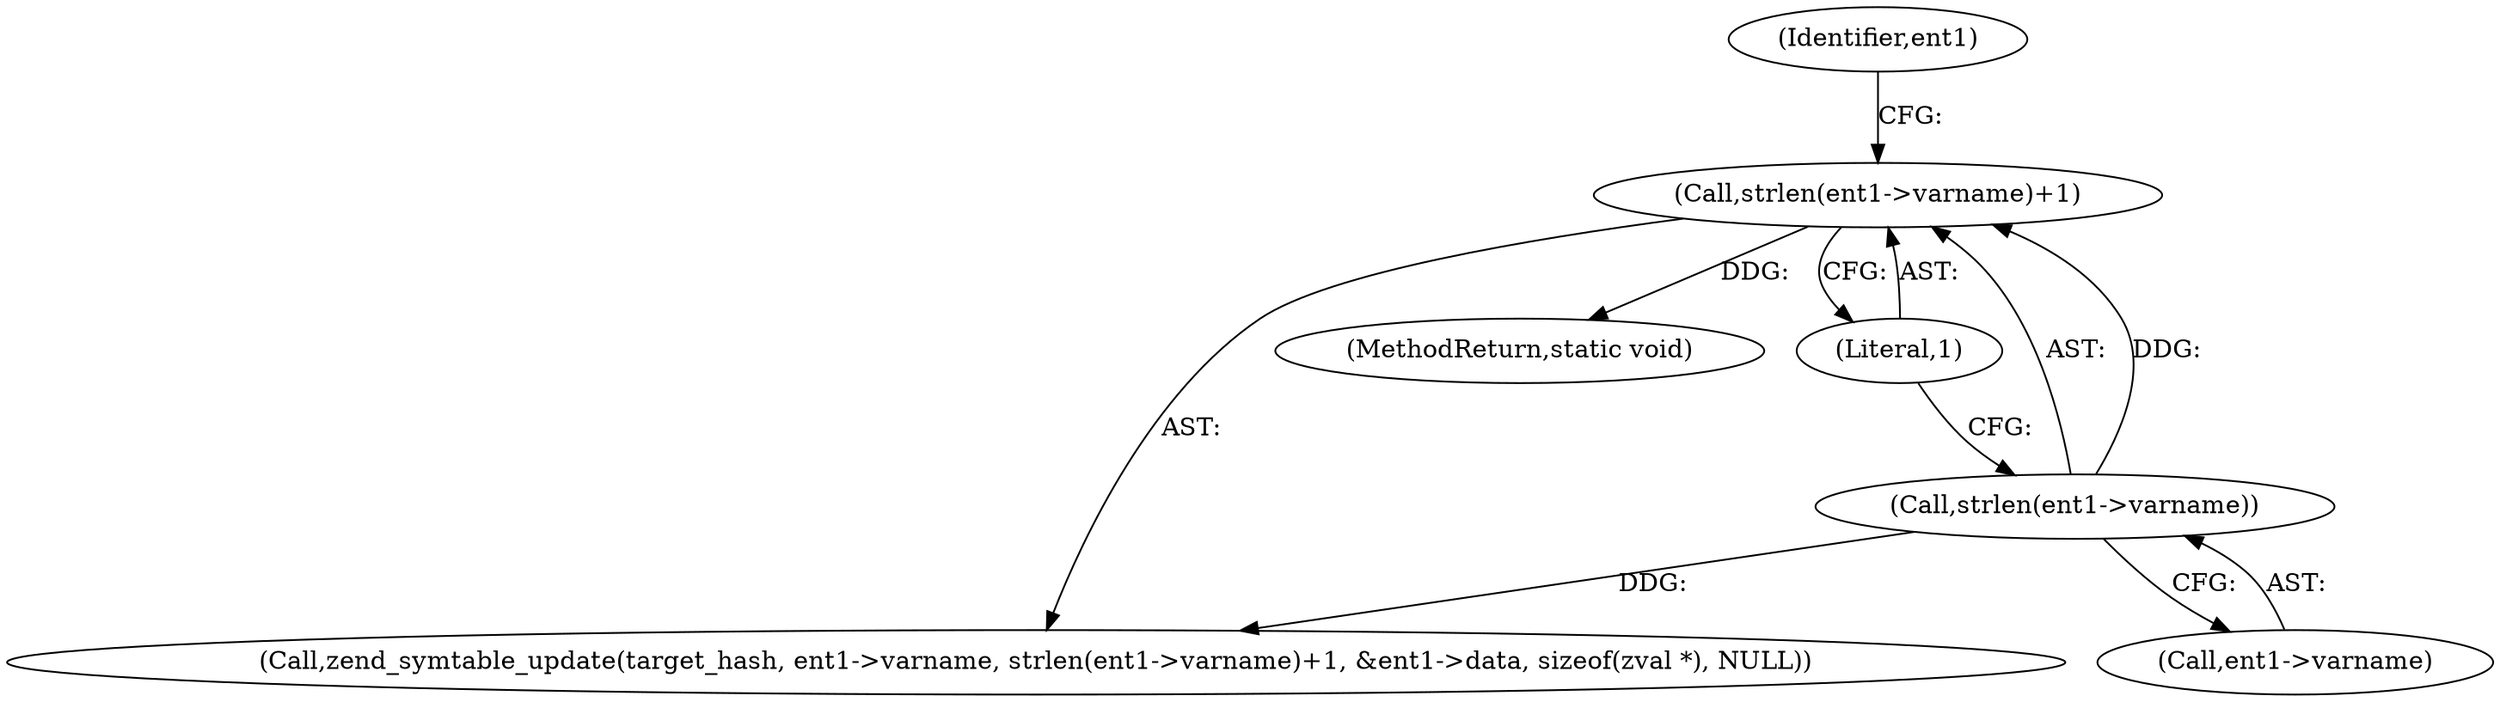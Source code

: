 digraph "0_php-src_6045de69c7dedcba3eadf7c4bba424b19c81d00d_0@API" {
"1000503" [label="(Call,strlen(ent1->varname)+1)"];
"1000504" [label="(Call,strlen(ent1->varname))"];
"1000498" [label="(Call,zend_symtable_update(target_hash, ent1->varname, strlen(ent1->varname)+1, &ent1->data, sizeof(zval *), NULL))"];
"1000504" [label="(Call,strlen(ent1->varname))"];
"1000511" [label="(Identifier,ent1)"];
"1000580" [label="(MethodReturn,static void)"];
"1000503" [label="(Call,strlen(ent1->varname)+1)"];
"1000508" [label="(Literal,1)"];
"1000505" [label="(Call,ent1->varname)"];
"1000503" -> "1000498"  [label="AST: "];
"1000503" -> "1000508"  [label="CFG: "];
"1000504" -> "1000503"  [label="AST: "];
"1000508" -> "1000503"  [label="AST: "];
"1000511" -> "1000503"  [label="CFG: "];
"1000503" -> "1000580"  [label="DDG: "];
"1000504" -> "1000503"  [label="DDG: "];
"1000504" -> "1000505"  [label="CFG: "];
"1000505" -> "1000504"  [label="AST: "];
"1000508" -> "1000504"  [label="CFG: "];
"1000504" -> "1000498"  [label="DDG: "];
}
